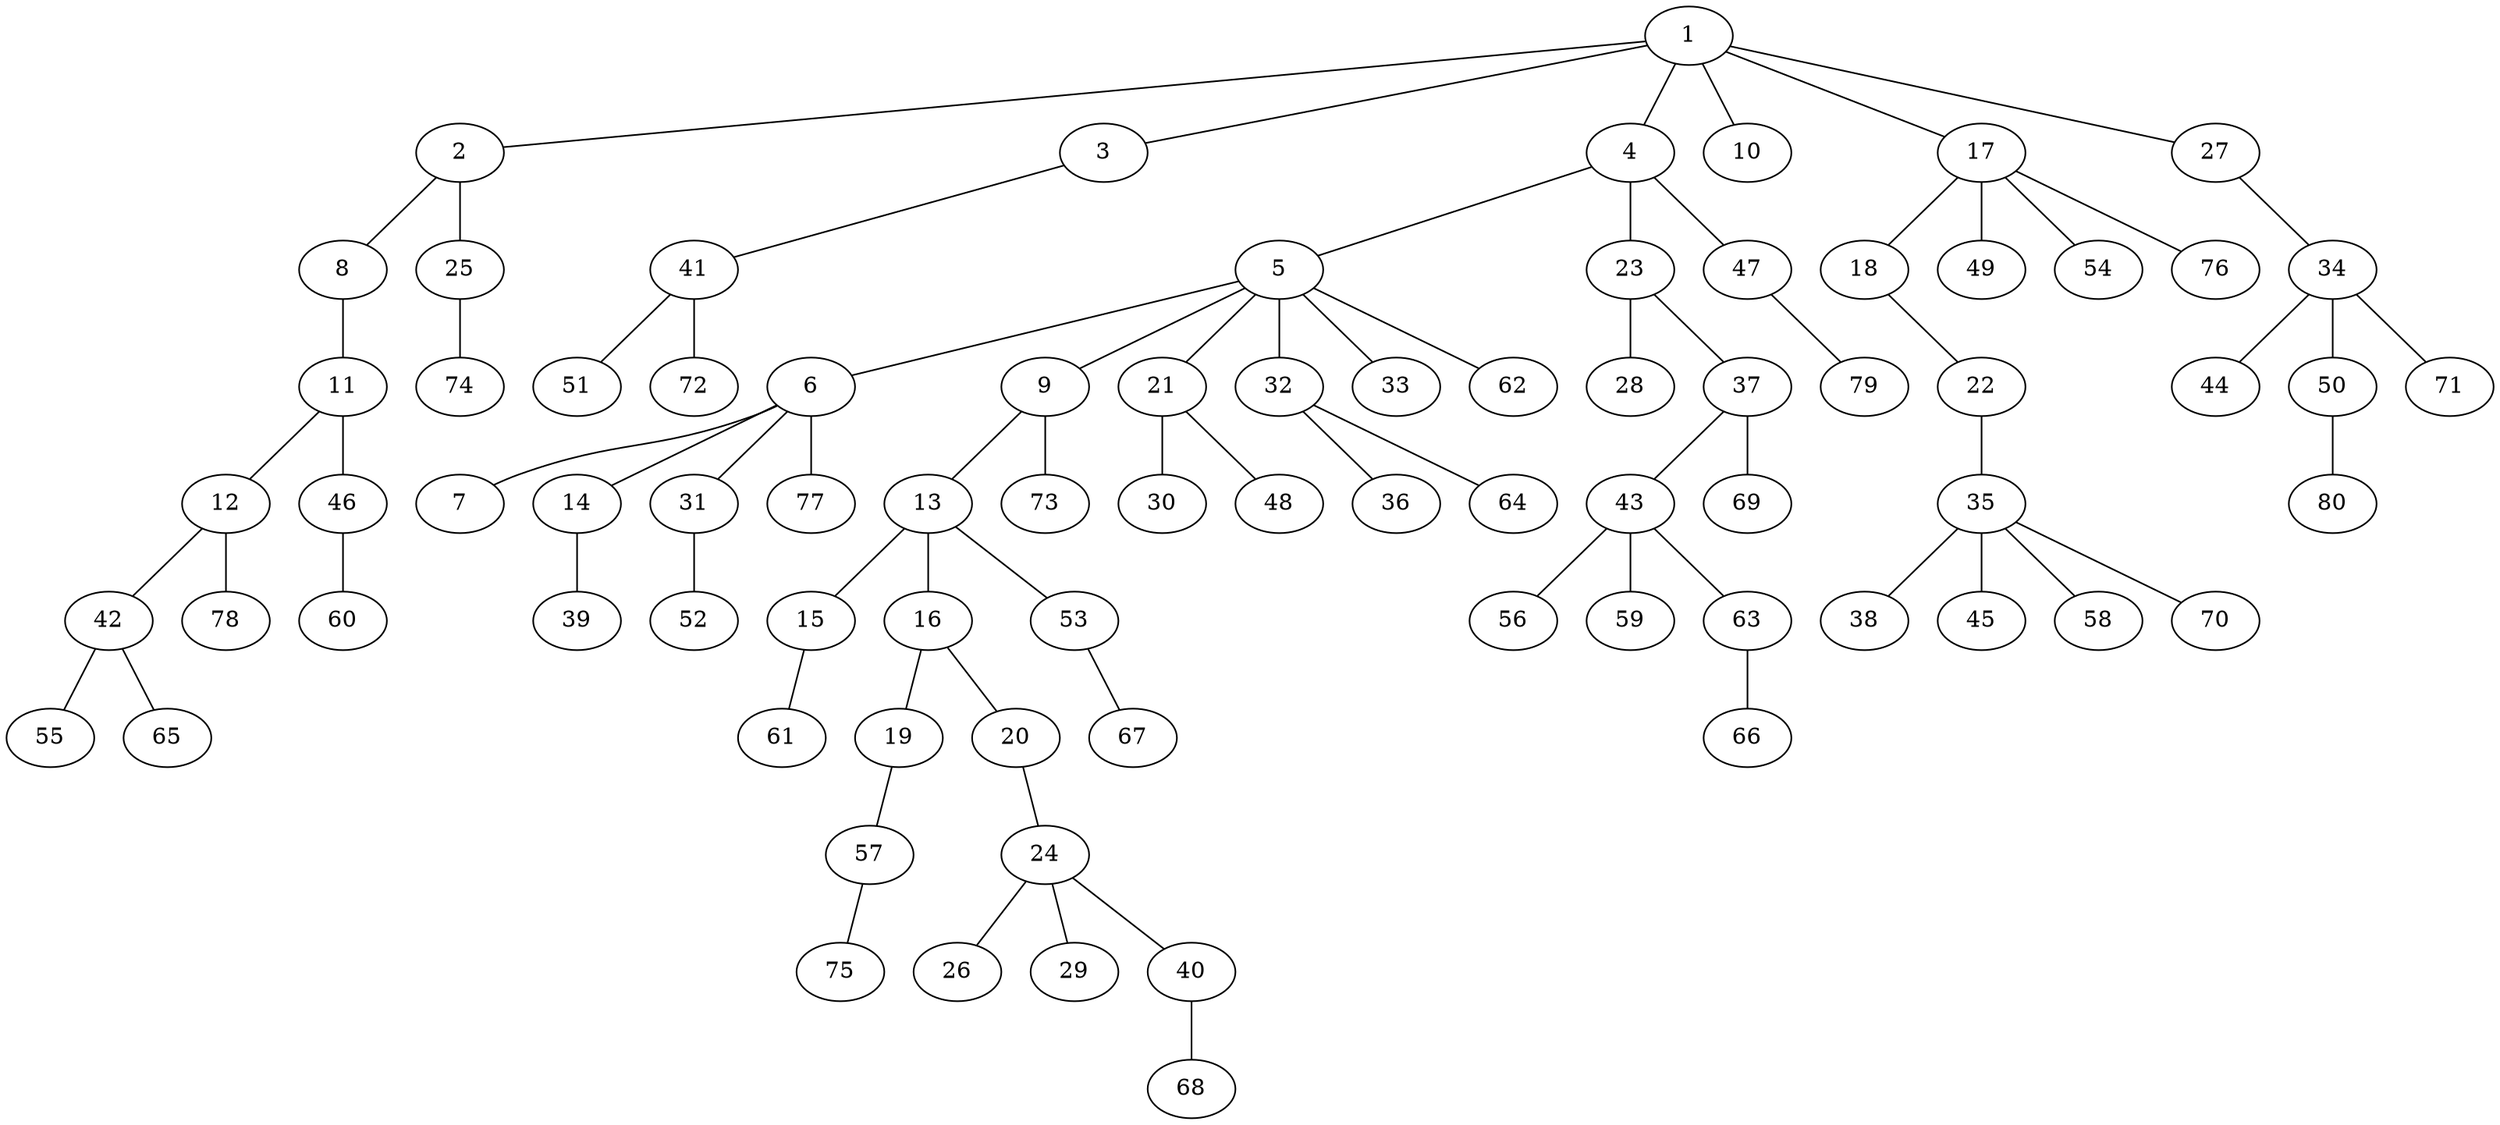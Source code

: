 graph graphname {1--2
1--3
1--4
1--10
1--17
1--27
2--8
2--25
3--41
4--5
4--23
4--47
5--6
5--9
5--21
5--32
5--33
5--62
6--7
6--14
6--31
6--77
8--11
9--13
9--73
11--12
11--46
12--42
12--78
13--15
13--16
13--53
14--39
15--61
16--19
16--20
17--18
17--49
17--54
17--76
18--22
19--57
20--24
21--30
21--48
22--35
23--28
23--37
24--26
24--29
24--40
25--74
27--34
31--52
32--36
32--64
34--44
34--50
34--71
35--38
35--45
35--58
35--70
37--43
37--69
40--68
41--51
41--72
42--55
42--65
43--56
43--59
43--63
46--60
47--79
50--80
53--67
57--75
63--66
}